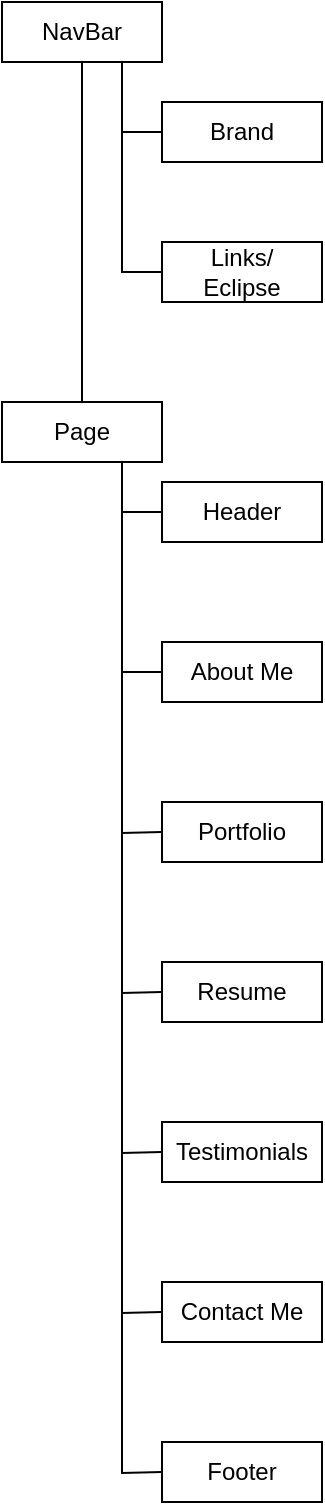 <mxfile version="15.4.0" type="device"><diagram id="k3lW5tc1drpMaHm7Iw8p" name="Page-1"><mxGraphModel dx="716" dy="446" grid="1" gridSize="10" guides="1" tooltips="1" connect="1" arrows="1" fold="1" page="1" pageScale="1" pageWidth="850" pageHeight="1100" math="0" shadow="0"><root><mxCell id="0"/><mxCell id="1" parent="0"/><mxCell id="37ykkJzRzb-JyhyaHxMq-5" value="" style="edgeStyle=orthogonalEdgeStyle;rounded=0;orthogonalLoop=1;jettySize=auto;html=1;endArrow=none;endFill=0;" edge="1" parent="1" source="37ykkJzRzb-JyhyaHxMq-1" target="37ykkJzRzb-JyhyaHxMq-2"><mxGeometry relative="1" as="geometry"/></mxCell><mxCell id="37ykkJzRzb-JyhyaHxMq-12" style="edgeStyle=orthogonalEdgeStyle;rounded=0;orthogonalLoop=1;jettySize=auto;html=1;exitX=0.75;exitY=1;exitDx=0;exitDy=0;endArrow=none;endFill=0;" edge="1" parent="1" source="37ykkJzRzb-JyhyaHxMq-1"><mxGeometry relative="1" as="geometry"><mxPoint x="100" y="210" as="targetPoint"/><Array as="points"><mxPoint x="100" y="210"/><mxPoint x="100" y="210"/></Array></mxGeometry></mxCell><mxCell id="37ykkJzRzb-JyhyaHxMq-1" value="NavBar" style="rounded=0;whiteSpace=wrap;html=1;" vertex="1" parent="1"><mxGeometry x="40" y="80" width="80" height="30" as="geometry"/></mxCell><mxCell id="37ykkJzRzb-JyhyaHxMq-2" value="Page" style="rounded=0;whiteSpace=wrap;html=1;" vertex="1" parent="1"><mxGeometry x="40" y="280" width="80" height="30" as="geometry"/></mxCell><mxCell id="37ykkJzRzb-JyhyaHxMq-14" style="edgeStyle=orthogonalEdgeStyle;rounded=0;orthogonalLoop=1;jettySize=auto;html=1;exitX=0;exitY=0.5;exitDx=0;exitDy=0;endArrow=none;endFill=0;" edge="1" parent="1" source="37ykkJzRzb-JyhyaHxMq-6"><mxGeometry relative="1" as="geometry"><mxPoint x="100" y="145.116" as="targetPoint"/></mxGeometry></mxCell><mxCell id="37ykkJzRzb-JyhyaHxMq-6" value="Brand&lt;br&gt;" style="rounded=0;whiteSpace=wrap;html=1;" vertex="1" parent="1"><mxGeometry x="120" y="130" width="80" height="30" as="geometry"/></mxCell><mxCell id="37ykkJzRzb-JyhyaHxMq-15" style="edgeStyle=orthogonalEdgeStyle;rounded=0;orthogonalLoop=1;jettySize=auto;html=1;exitX=0;exitY=0.5;exitDx=0;exitDy=0;endArrow=none;endFill=0;" edge="1" parent="1" source="37ykkJzRzb-JyhyaHxMq-8"><mxGeometry relative="1" as="geometry"><mxPoint x="100" y="210" as="targetPoint"/></mxGeometry></mxCell><mxCell id="37ykkJzRzb-JyhyaHxMq-8" value="Links/&lt;br&gt;Eclipse&lt;br&gt;" style="rounded=0;whiteSpace=wrap;html=1;" vertex="1" parent="1"><mxGeometry x="120" y="200" width="80" height="30" as="geometry"/></mxCell><mxCell id="37ykkJzRzb-JyhyaHxMq-24" style="edgeStyle=orthogonalEdgeStyle;rounded=0;orthogonalLoop=1;jettySize=auto;html=1;endArrow=none;endFill=0;entryX=0.75;entryY=1;entryDx=0;entryDy=0;" edge="1" parent="1" source="37ykkJzRzb-JyhyaHxMq-16" target="37ykkJzRzb-JyhyaHxMq-2"><mxGeometry relative="1" as="geometry"><mxPoint x="110" y="335" as="targetPoint"/><Array as="points"><mxPoint x="100" y="335"/></Array></mxGeometry></mxCell><mxCell id="37ykkJzRzb-JyhyaHxMq-16" value="Header" style="rounded=0;whiteSpace=wrap;html=1;" vertex="1" parent="1"><mxGeometry x="120" y="320" width="80" height="30" as="geometry"/></mxCell><mxCell id="37ykkJzRzb-JyhyaHxMq-26" style="edgeStyle=orthogonalEdgeStyle;rounded=0;orthogonalLoop=1;jettySize=auto;html=1;exitX=0;exitY=0.5;exitDx=0;exitDy=0;endArrow=none;endFill=0;" edge="1" parent="1" source="37ykkJzRzb-JyhyaHxMq-17"><mxGeometry relative="1" as="geometry"><mxPoint x="100.0" y="330" as="targetPoint"/></mxGeometry></mxCell><mxCell id="37ykkJzRzb-JyhyaHxMq-17" value="About Me" style="rounded=0;whiteSpace=wrap;html=1;" vertex="1" parent="1"><mxGeometry x="120" y="400" width="80" height="30" as="geometry"/></mxCell><mxCell id="37ykkJzRzb-JyhyaHxMq-18" value="Portfolio" style="rounded=0;whiteSpace=wrap;html=1;" vertex="1" parent="1"><mxGeometry x="120" y="480" width="80" height="30" as="geometry"/></mxCell><mxCell id="37ykkJzRzb-JyhyaHxMq-19" value="Resume" style="rounded=0;whiteSpace=wrap;html=1;" vertex="1" parent="1"><mxGeometry x="120" y="560" width="80" height="30" as="geometry"/></mxCell><mxCell id="37ykkJzRzb-JyhyaHxMq-20" value="Testimonials&lt;br&gt;" style="rounded=0;whiteSpace=wrap;html=1;" vertex="1" parent="1"><mxGeometry x="120" y="640" width="80" height="30" as="geometry"/></mxCell><mxCell id="37ykkJzRzb-JyhyaHxMq-21" value="Contact Me&lt;br&gt;" style="rounded=0;whiteSpace=wrap;html=1;" vertex="1" parent="1"><mxGeometry x="120" y="720" width="80" height="30" as="geometry"/></mxCell><mxCell id="37ykkJzRzb-JyhyaHxMq-22" value="Footer" style="rounded=0;whiteSpace=wrap;html=1;" vertex="1" parent="1"><mxGeometry x="120" y="800" width="80" height="30" as="geometry"/></mxCell><mxCell id="37ykkJzRzb-JyhyaHxMq-27" style="edgeStyle=orthogonalEdgeStyle;rounded=0;orthogonalLoop=1;jettySize=auto;html=1;exitX=0;exitY=0.5;exitDx=0;exitDy=0;endArrow=none;endFill=0;" edge="1" parent="1"><mxGeometry relative="1" as="geometry"><mxPoint x="100.0" y="410" as="targetPoint"/><mxPoint x="120.0" y="495" as="sourcePoint"/></mxGeometry></mxCell><mxCell id="37ykkJzRzb-JyhyaHxMq-29" style="edgeStyle=orthogonalEdgeStyle;rounded=0;orthogonalLoop=1;jettySize=auto;html=1;exitX=0;exitY=0.5;exitDx=0;exitDy=0;endArrow=none;endFill=0;" edge="1" parent="1"><mxGeometry relative="1" as="geometry"><mxPoint x="100.0" y="490" as="targetPoint"/><mxPoint x="120.0" y="575" as="sourcePoint"/></mxGeometry></mxCell><mxCell id="37ykkJzRzb-JyhyaHxMq-30" style="edgeStyle=orthogonalEdgeStyle;rounded=0;orthogonalLoop=1;jettySize=auto;html=1;exitX=0;exitY=0.5;exitDx=0;exitDy=0;endArrow=none;endFill=0;" edge="1" parent="1"><mxGeometry relative="1" as="geometry"><mxPoint x="100.0" y="730" as="targetPoint"/><mxPoint x="120.0" y="815" as="sourcePoint"/></mxGeometry></mxCell><mxCell id="37ykkJzRzb-JyhyaHxMq-31" style="edgeStyle=orthogonalEdgeStyle;rounded=0;orthogonalLoop=1;jettySize=auto;html=1;exitX=0;exitY=0.5;exitDx=0;exitDy=0;endArrow=none;endFill=0;" edge="1" parent="1"><mxGeometry relative="1" as="geometry"><mxPoint x="100.0" y="570" as="targetPoint"/><mxPoint x="120.0" y="655" as="sourcePoint"/></mxGeometry></mxCell><mxCell id="37ykkJzRzb-JyhyaHxMq-32" style="edgeStyle=orthogonalEdgeStyle;rounded=0;orthogonalLoop=1;jettySize=auto;html=1;exitX=0;exitY=0.5;exitDx=0;exitDy=0;endArrow=none;endFill=0;" edge="1" parent="1"><mxGeometry relative="1" as="geometry"><mxPoint x="100.0" y="650" as="targetPoint"/><mxPoint x="120.0" y="735" as="sourcePoint"/></mxGeometry></mxCell></root></mxGraphModel></diagram></mxfile>